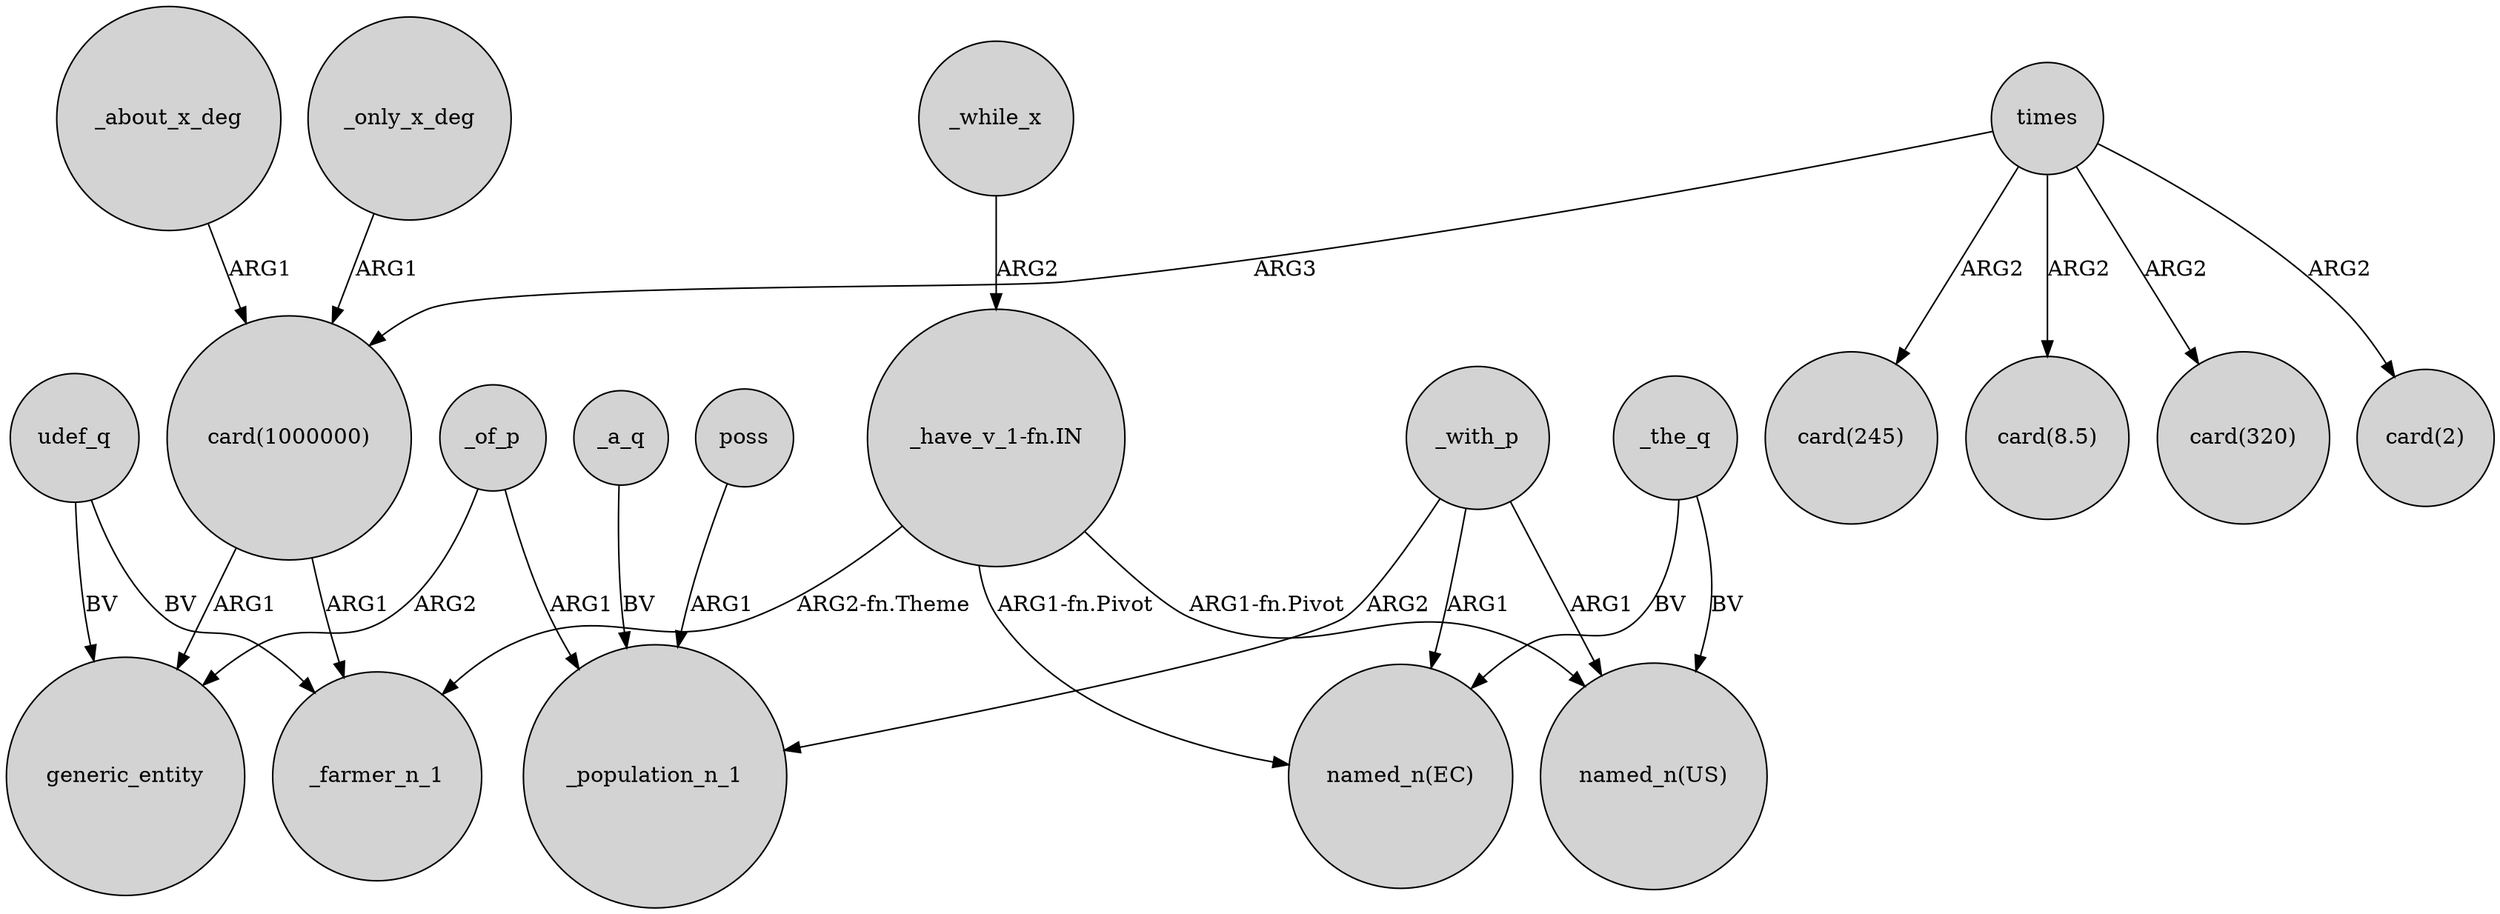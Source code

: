 digraph {
	node [shape=circle style=filled]
	"card(1000000)" -> generic_entity [label=ARG1]
	times -> "card(245)" [label=ARG2]
	times -> "card(8.5)" [label=ARG2]
	_of_p -> generic_entity [label=ARG2]
	_of_p -> _population_n_1 [label=ARG1]
	udef_q -> generic_entity [label=BV]
	"_have_v_1-fn.IN" -> _farmer_n_1 [label="ARG2-fn.Theme"]
	_the_q -> "named_n(EC)" [label=BV]
	"_have_v_1-fn.IN" -> "named_n(EC)" [label="ARG1-fn.Pivot"]
	_with_p -> "named_n(EC)" [label=ARG1]
	_about_x_deg -> "card(1000000)" [label=ARG1]
	_a_q -> _population_n_1 [label=BV]
	_the_q -> "named_n(US)" [label=BV]
	"card(1000000)" -> _farmer_n_1 [label=ARG1]
	times -> "card(1000000)" [label=ARG3]
	_while_x -> "_have_v_1-fn.IN" [label=ARG2]
	_with_p -> "named_n(US)" [label=ARG1]
	times -> "card(320)" [label=ARG2]
	times -> "card(2)" [label=ARG2]
	udef_q -> _farmer_n_1 [label=BV]
	_with_p -> _population_n_1 [label=ARG2]
	poss -> _population_n_1 [label=ARG1]
	"_have_v_1-fn.IN" -> "named_n(US)" [label="ARG1-fn.Pivot"]
	_only_x_deg -> "card(1000000)" [label=ARG1]
}
